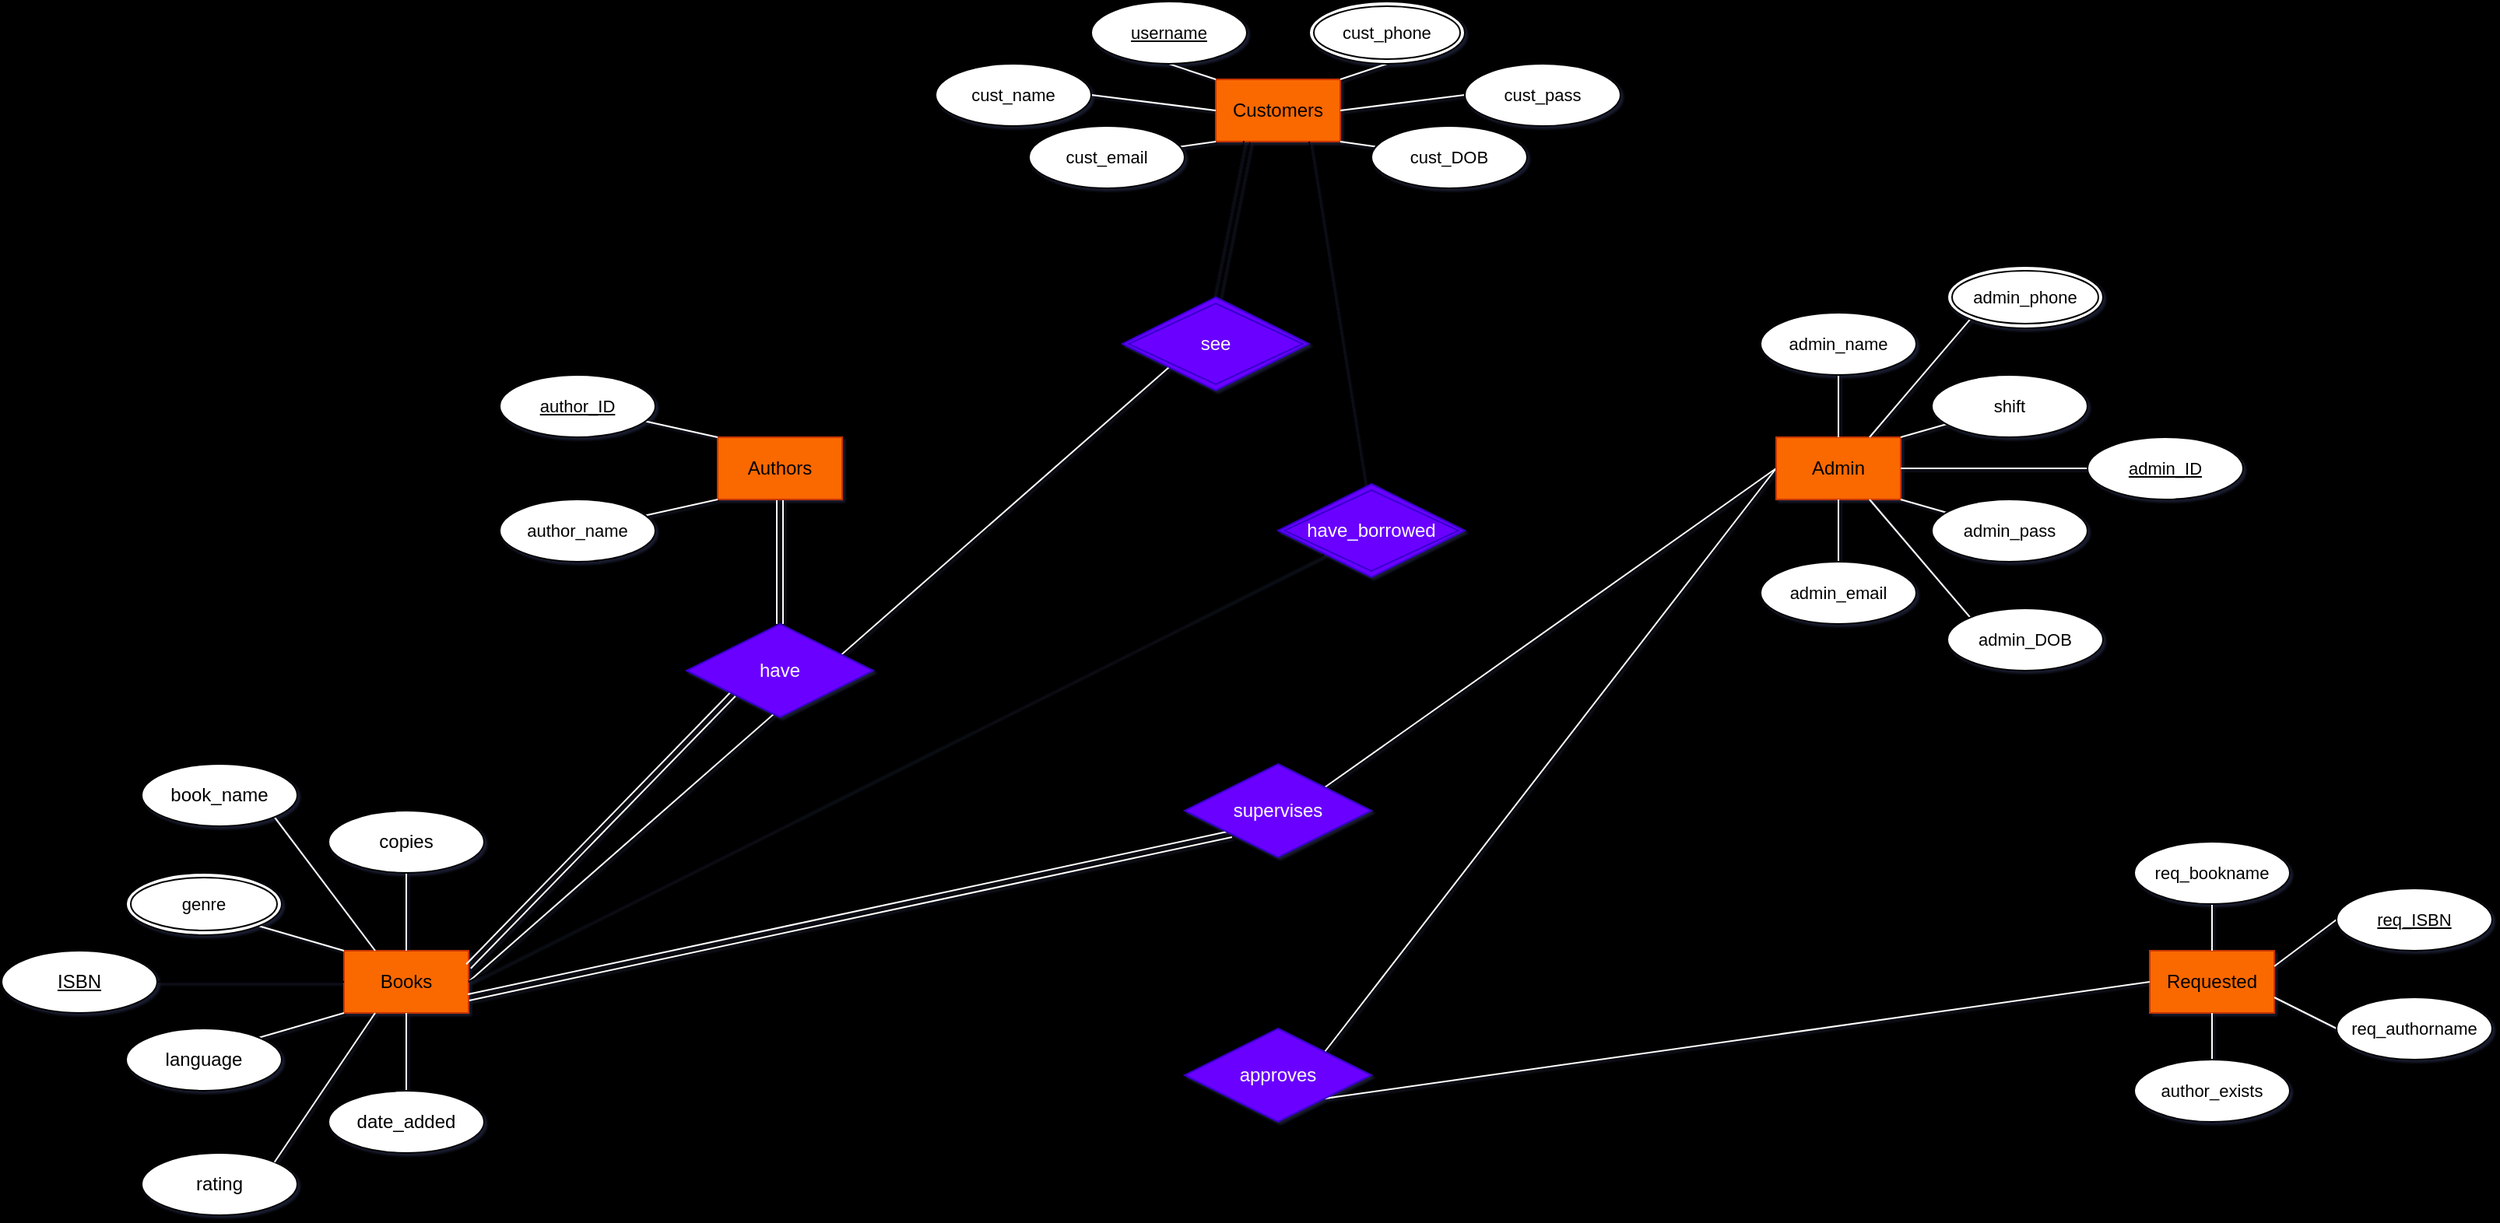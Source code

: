 <mxfile scale="5" border="1">
    <diagram id="hKzVix9h6hRu48XPa4nd" name="Page-1">
        <mxGraphModel dx="725" dy="523" grid="1" gridSize="10" guides="1" tooltips="1" connect="1" arrows="1" fold="1" page="1" pageScale="1" pageWidth="1920" pageHeight="1200" background="#000000" math="0" shadow="1">
            <root>
                <mxCell id="0"/>
                <mxCell id="1" parent="0"/>
                <mxCell id="99" style="edgeStyle=none;html=1;entryX=0;entryY=1;entryDx=0;entryDy=0;endArrow=none;endFill=0;exitX=1;exitY=0.5;exitDx=0;exitDy=0;strokeColor=#FFFFFF;" parent="1" source="2" target="95" edge="1">
                    <mxGeometry relative="1" as="geometry">
                        <mxPoint x="470" y="710" as="sourcePoint"/>
                    </mxGeometry>
                </mxCell>
                <mxCell id="2" value="Books" style="rounded=0;whiteSpace=wrap;html=1;fillColor=#fa6800;fontColor=#000000;strokeColor=#C73500;" parent="1" vertex="1">
                    <mxGeometry x="360" y="690" width="80" height="40" as="geometry"/>
                </mxCell>
                <mxCell id="4" value="Requested" style="rounded=0;whiteSpace=wrap;html=1;fillColor=#fa6800;fontColor=#000000;strokeColor=#C73500;" parent="1" vertex="1">
                    <mxGeometry x="1520" y="690" width="80" height="40" as="geometry"/>
                </mxCell>
                <mxCell id="103" style="edgeStyle=none;shape=link;html=1;entryX=0.5;entryY=0;entryDx=0;entryDy=0;endArrow=none;endFill=0;strokeColor=#FFFFFF;" parent="1" source="5" target="101" edge="1">
                    <mxGeometry relative="1" as="geometry"/>
                </mxCell>
                <mxCell id="5" value="Authors" style="rounded=0;whiteSpace=wrap;html=1;fillColor=#fa6800;fontColor=#000000;strokeColor=#C73500;" parent="1" vertex="1">
                    <mxGeometry x="600" y="360" width="80" height="40" as="geometry"/>
                </mxCell>
                <mxCell id="111" style="edgeStyle=none;html=1;entryX=1;entryY=0;entryDx=0;entryDy=0;endArrow=none;endFill=0;exitX=0;exitY=0.5;exitDx=0;exitDy=0;strokeColor=#FFFFFF;" parent="1" source="6" target="110" edge="1">
                    <mxGeometry relative="1" as="geometry"/>
                </mxCell>
                <mxCell id="114" style="edgeStyle=none;html=1;entryX=1;entryY=0;entryDx=0;entryDy=0;endArrow=none;endFill=0;exitX=0;exitY=0.5;exitDx=0;exitDy=0;strokeColor=#FFFFFF;" parent="1" source="6" target="113" edge="1">
                    <mxGeometry relative="1" as="geometry"/>
                </mxCell>
                <mxCell id="6" value="Admin" style="rounded=0;whiteSpace=wrap;html=1;fillColor=#fa6800;strokeColor=#C73500;fontColor=#000000;" parent="1" vertex="1">
                    <mxGeometry x="1280" y="360" width="80" height="40" as="geometry"/>
                </mxCell>
                <mxCell id="7" value="Customers" style="rounded=0;whiteSpace=wrap;html=1;fillColor=#fa6800;fontColor=#000000;strokeColor=#C73500;" parent="1" vertex="1">
                    <mxGeometry x="920" y="130" width="80" height="40" as="geometry"/>
                </mxCell>
                <mxCell id="16" value="" style="endArrow=none;html=1;entryX=0;entryY=1;entryDx=0;entryDy=0;exitX=1;exitY=0;exitDx=0;exitDy=0;rounded=0;strokeColor=#FFFFFF;" parent="1" source="20" target="2" edge="1">
                    <mxGeometry width="50" height="50" relative="1" as="geometry">
                        <mxPoint x="290" y="770" as="sourcePoint"/>
                        <mxPoint x="340" y="720" as="targetPoint"/>
                    </mxGeometry>
                </mxCell>
                <mxCell id="20" value="language" style="ellipse;whiteSpace=wrap;html=1;align=center;rounded=0;" parent="1" vertex="1">
                    <mxGeometry x="220" y="740" width="100" height="40" as="geometry"/>
                </mxCell>
                <mxCell id="21" value="rating" style="ellipse;whiteSpace=wrap;html=1;align=center;rounded=0;" parent="1" vertex="1">
                    <mxGeometry x="230" y="820" width="100" height="40" as="geometry"/>
                </mxCell>
                <mxCell id="23" value="" style="endArrow=none;html=1;rounded=0;labelBackgroundColor=default;strokeColor=#FFFFFF;fontFamily=Helvetica;fontSize=11;fontColor=default;shape=connector;exitX=1;exitY=0;exitDx=0;exitDy=0;entryX=0.25;entryY=1;entryDx=0;entryDy=0;" parent="1" source="21" target="2" edge="1">
                    <mxGeometry relative="1" as="geometry">
                        <mxPoint x="480" y="780" as="sourcePoint"/>
                        <mxPoint x="400" y="730" as="targetPoint"/>
                    </mxGeometry>
                </mxCell>
                <mxCell id="25" style="edgeStyle=none;shape=connector;rounded=0;html=1;entryX=0.5;entryY=1;entryDx=0;entryDy=0;labelBackgroundColor=default;strokeColor=#FFFFFF;fontFamily=Helvetica;fontSize=11;fontColor=default;endArrow=none;exitX=0.5;exitY=0;exitDx=0;exitDy=0;" parent="1" source="24" target="2" edge="1">
                    <mxGeometry relative="1" as="geometry"/>
                </mxCell>
                <mxCell id="24" value="date_added" style="ellipse;whiteSpace=wrap;html=1;align=center;rounded=0;" parent="1" vertex="1">
                    <mxGeometry x="350" y="780" width="100" height="40" as="geometry"/>
                </mxCell>
                <mxCell id="27" value="" style="edgeStyle=none;shape=connector;rounded=0;html=1;labelBackgroundColor=default;strokeColor=#FFFFFF;fontFamily=Helvetica;fontSize=11;fontColor=default;endArrow=none;exitX=1;exitY=1;exitDx=0;exitDy=0;entryX=0;entryY=0;entryDx=0;entryDy=0;" parent="1" target="2" edge="1" source="71">
                    <mxGeometry relative="1" as="geometry">
                        <mxPoint x="280" y="680" as="sourcePoint"/>
                        <mxPoint x="360" y="700" as="targetPoint"/>
                    </mxGeometry>
                </mxCell>
                <mxCell id="29" style="edgeStyle=none;shape=connector;rounded=0;html=1;entryX=0.25;entryY=0;entryDx=0;entryDy=0;labelBackgroundColor=default;strokeColor=#FFFFFF;fontFamily=Helvetica;fontSize=11;fontColor=default;endArrow=none;exitX=1;exitY=1;exitDx=0;exitDy=0;" parent="1" source="28" target="2" edge="1">
                    <mxGeometry relative="1" as="geometry"/>
                </mxCell>
                <mxCell id="28" value="book_name" style="ellipse;whiteSpace=wrap;html=1;align=center;rounded=0;" parent="1" vertex="1">
                    <mxGeometry x="230" y="570" width="100" height="40" as="geometry"/>
                </mxCell>
                <mxCell id="35" style="edgeStyle=none;shape=connector;rounded=0;html=1;entryX=0.5;entryY=0;entryDx=0;entryDy=0;labelBackgroundColor=default;strokeColor=#FFFFFF;fontFamily=Helvetica;fontSize=11;fontColor=default;endArrow=none;exitX=0.5;exitY=1;exitDx=0;exitDy=0;" parent="1" source="123" target="2" edge="1">
                    <mxGeometry relative="1" as="geometry">
                        <mxPoint x="400" y="640" as="sourcePoint"/>
                    </mxGeometry>
                </mxCell>
                <mxCell id="40" style="edgeStyle=none;shape=connector;rounded=0;html=1;exitX=1;exitY=0.5;exitDx=0;exitDy=0;labelBackgroundColor=default;strokeColor=#FFFFFF;fontFamily=Helvetica;fontSize=11;fontColor=default;endArrow=none;entryX=0;entryY=0.5;entryDx=0;entryDy=0;" parent="1" source="36" target="7" edge="1">
                    <mxGeometry relative="1" as="geometry"/>
                </mxCell>
                <mxCell id="36" value="cust_name" style="ellipse;whiteSpace=wrap;html=1;align=center;fontFamily=Helvetica;fontSize=11;fontColor=default;rounded=0;" parent="1" vertex="1">
                    <mxGeometry x="740" y="120" width="100" height="40" as="geometry"/>
                </mxCell>
                <mxCell id="39" value="" style="edgeStyle=none;shape=connector;rounded=0;html=1;labelBackgroundColor=default;strokeColor=#FFFFFF;fontFamily=Helvetica;fontSize=11;fontColor=default;endArrow=none;exitX=0.474;exitY=0.98;exitDx=0;exitDy=0;exitPerimeter=0;" parent="1" source="37" edge="1">
                    <mxGeometry relative="1" as="geometry">
                        <mxPoint x="910" y="120" as="sourcePoint"/>
                        <mxPoint x="920" y="130" as="targetPoint"/>
                    </mxGeometry>
                </mxCell>
                <mxCell id="37" value="username" style="ellipse;whiteSpace=wrap;html=1;align=center;fontStyle=4;fontFamily=Helvetica;fontSize=11;fontColor=default;rounded=0;" parent="1" vertex="1">
                    <mxGeometry x="840" y="80" width="100" height="40" as="geometry"/>
                </mxCell>
                <mxCell id="41" style="edgeStyle=none;shape=connector;rounded=0;html=1;exitX=0;exitY=0.5;exitDx=0;exitDy=0;entryX=1;entryY=0.5;entryDx=0;entryDy=0;labelBackgroundColor=default;strokeColor=#FFFFFF;fontFamily=Helvetica;fontSize=11;fontColor=default;endArrow=none;" parent="1" source="38" target="7" edge="1">
                    <mxGeometry relative="1" as="geometry"/>
                </mxCell>
                <mxCell id="38" value="cust_pass" style="ellipse;whiteSpace=wrap;html=1;align=center;fontFamily=Helvetica;fontSize=11;fontColor=default;rounded=0;" parent="1" vertex="1">
                    <mxGeometry x="1080" y="120" width="100" height="40" as="geometry"/>
                </mxCell>
                <mxCell id="43" style="edgeStyle=none;shape=connector;rounded=0;html=1;entryX=0;entryY=1;entryDx=0;entryDy=0;labelBackgroundColor=default;strokeColor=#FFFFFF;fontFamily=Helvetica;fontSize=11;fontColor=default;endArrow=none;" parent="1" source="42" target="7" edge="1">
                    <mxGeometry relative="1" as="geometry"/>
                </mxCell>
                <mxCell id="42" value="cust_email" style="ellipse;whiteSpace=wrap;html=1;align=center;fontFamily=Helvetica;fontSize=11;fontColor=default;rounded=0;" parent="1" vertex="1">
                    <mxGeometry x="800" y="160" width="100" height="40" as="geometry"/>
                </mxCell>
                <mxCell id="45" style="edgeStyle=none;shape=connector;rounded=0;html=1;entryX=1;entryY=1;entryDx=0;entryDy=0;labelBackgroundColor=default;strokeColor=#FFFFFF;fontFamily=Helvetica;fontSize=11;fontColor=default;endArrow=none;" parent="1" source="44" target="7" edge="1">
                    <mxGeometry relative="1" as="geometry"/>
                </mxCell>
                <mxCell id="44" value="cust_DOB" style="ellipse;whiteSpace=wrap;html=1;align=center;fontFamily=Helvetica;fontSize=11;fontColor=default;rounded=0;" parent="1" vertex="1">
                    <mxGeometry x="1020" y="160" width="100" height="40" as="geometry"/>
                </mxCell>
                <mxCell id="59" value="" style="edgeStyle=none;shape=connector;rounded=0;html=1;labelBackgroundColor=default;strokeColor=#FFFFFF;fontFamily=Helvetica;fontSize=11;fontColor=default;endArrow=none;" parent="1" source="46" target="6" edge="1">
                    <mxGeometry relative="1" as="geometry"/>
                </mxCell>
                <mxCell id="46" value="admin_name" style="ellipse;whiteSpace=wrap;html=1;align=center;fontFamily=Helvetica;fontSize=11;fontColor=default;rounded=0;" parent="1" vertex="1">
                    <mxGeometry x="1270" y="280" width="100" height="40" as="geometry"/>
                </mxCell>
                <mxCell id="60" style="edgeStyle=none;shape=connector;rounded=0;html=1;entryX=1;entryY=0;entryDx=0;entryDy=0;labelBackgroundColor=default;strokeColor=#FFFFFF;fontFamily=Helvetica;fontSize=11;fontColor=default;endArrow=none;" parent="1" source="47" target="6" edge="1">
                    <mxGeometry relative="1" as="geometry"/>
                </mxCell>
                <mxCell id="47" value="shift" style="ellipse;whiteSpace=wrap;html=1;align=center;fontFamily=Helvetica;fontSize=11;fontColor=default;rounded=0;" parent="1" vertex="1">
                    <mxGeometry x="1380" y="320" width="100" height="40" as="geometry"/>
                </mxCell>
                <mxCell id="64" style="edgeStyle=none;shape=connector;rounded=0;html=1;entryX=1;entryY=1;entryDx=0;entryDy=0;labelBackgroundColor=default;strokeColor=#FFFFFF;fontFamily=Helvetica;fontSize=11;fontColor=default;endArrow=none;" parent="1" source="48" target="6" edge="1">
                    <mxGeometry relative="1" as="geometry"/>
                </mxCell>
                <mxCell id="48" value="admin_pass" style="ellipse;whiteSpace=wrap;html=1;align=center;fontFamily=Helvetica;fontSize=11;fontColor=default;rounded=0;" parent="1" vertex="1">
                    <mxGeometry x="1380" y="400" width="100" height="40" as="geometry"/>
                </mxCell>
                <mxCell id="66" style="edgeStyle=none;shape=connector;rounded=0;html=1;exitX=0.5;exitY=0;exitDx=0;exitDy=0;entryX=0.5;entryY=1;entryDx=0;entryDy=0;labelBackgroundColor=default;strokeColor=#FFFFFF;fontFamily=Helvetica;fontSize=11;fontColor=default;endArrow=none;" parent="1" source="50" target="6" edge="1">
                    <mxGeometry relative="1" as="geometry"/>
                </mxCell>
                <mxCell id="50" value="admin_email" style="ellipse;whiteSpace=wrap;html=1;align=center;fontFamily=Helvetica;fontSize=11;fontColor=default;rounded=0;" parent="1" vertex="1">
                    <mxGeometry x="1270" y="440" width="100" height="40" as="geometry"/>
                </mxCell>
                <mxCell id="52" style="edgeStyle=none;shape=connector;rounded=0;html=1;exitX=0.5;exitY=1;exitDx=0;exitDy=0;entryX=1;entryY=0;entryDx=0;entryDy=0;labelBackgroundColor=default;strokeColor=#FFFFFF;fontFamily=Helvetica;fontSize=11;fontColor=default;endArrow=none;" parent="1" target="7" edge="1">
                    <mxGeometry relative="1" as="geometry">
                        <mxPoint x="1030" y="120" as="sourcePoint"/>
                    </mxGeometry>
                </mxCell>
                <mxCell id="54" value="cust_phone" style="ellipse;shape=doubleEllipse;margin=3;whiteSpace=wrap;html=1;align=center;fontFamily=Helvetica;fontSize=11;fontColor=default;rounded=0;" parent="1" vertex="1">
                    <mxGeometry x="980" y="80" width="100" height="40" as="geometry"/>
                </mxCell>
                <mxCell id="62" style="edgeStyle=none;shape=connector;rounded=0;html=1;exitX=0;exitY=0.5;exitDx=0;exitDy=0;labelBackgroundColor=default;strokeColor=#FFFFFF;fontFamily=Helvetica;fontSize=11;fontColor=default;endArrow=none;" parent="1" source="56" target="6" edge="1">
                    <mxGeometry relative="1" as="geometry"/>
                </mxCell>
                <mxCell id="56" value="admin_ID" style="ellipse;whiteSpace=wrap;html=1;align=center;fontStyle=4;fontFamily=Helvetica;fontSize=11;fontColor=default;rounded=0;" parent="1" vertex="1">
                    <mxGeometry x="1480" y="360" width="100" height="40" as="geometry"/>
                </mxCell>
                <mxCell id="61" style="edgeStyle=none;shape=connector;rounded=0;html=1;exitX=0;exitY=1;exitDx=0;exitDy=0;entryX=0.75;entryY=0;entryDx=0;entryDy=0;labelBackgroundColor=default;strokeColor=#FFFFFF;fontFamily=Helvetica;fontSize=11;fontColor=default;endArrow=none;" parent="1" source="57" target="6" edge="1">
                    <mxGeometry relative="1" as="geometry"/>
                </mxCell>
                <mxCell id="57" value="admin_phone" style="ellipse;shape=doubleEllipse;margin=3;whiteSpace=wrap;html=1;align=center;fontFamily=Helvetica;fontSize=11;fontColor=default;rounded=0;" parent="1" vertex="1">
                    <mxGeometry x="1390" y="250" width="100" height="40" as="geometry"/>
                </mxCell>
                <mxCell id="65" style="edgeStyle=none;shape=connector;rounded=0;html=1;exitX=0;exitY=0;exitDx=0;exitDy=0;entryX=0.75;entryY=1;entryDx=0;entryDy=0;labelBackgroundColor=default;strokeColor=#FFFFFF;fontFamily=Helvetica;fontSize=11;fontColor=default;endArrow=none;" parent="1" source="58" target="6" edge="1">
                    <mxGeometry relative="1" as="geometry"/>
                </mxCell>
                <mxCell id="58" value="admin_DOB" style="ellipse;whiteSpace=wrap;html=1;align=center;fontFamily=Helvetica;fontSize=11;fontColor=default;rounded=0;" parent="1" vertex="1">
                    <mxGeometry x="1390" y="470" width="100" height="40" as="geometry"/>
                </mxCell>
                <mxCell id="70" style="edgeStyle=none;shape=connector;rounded=0;html=1;entryX=0;entryY=0;entryDx=0;entryDy=0;labelBackgroundColor=default;strokeColor=#FFFFFF;fontFamily=Helvetica;fontSize=11;fontColor=default;endArrow=none;" parent="1" source="67" target="5" edge="1">
                    <mxGeometry relative="1" as="geometry"/>
                </mxCell>
                <mxCell id="67" value="author_ID" style="ellipse;whiteSpace=wrap;html=1;align=center;fontStyle=4;fontFamily=Helvetica;fontSize=11;fontColor=default;rounded=0;" parent="1" vertex="1">
                    <mxGeometry x="460" y="320" width="100" height="40" as="geometry"/>
                </mxCell>
                <mxCell id="69" style="edgeStyle=none;shape=connector;rounded=0;html=1;entryX=0;entryY=1;entryDx=0;entryDy=0;labelBackgroundColor=default;strokeColor=#FFFFFF;fontFamily=Helvetica;fontSize=11;fontColor=default;endArrow=none;" parent="1" source="68" target="5" edge="1">
                    <mxGeometry relative="1" as="geometry"/>
                </mxCell>
                <mxCell id="68" value="author_name" style="ellipse;whiteSpace=wrap;html=1;align=center;fontFamily=Helvetica;fontSize=11;fontColor=default;rounded=0;" parent="1" vertex="1">
                    <mxGeometry x="460" y="400" width="100" height="40" as="geometry"/>
                </mxCell>
                <mxCell id="71" value="genre" style="ellipse;shape=doubleEllipse;margin=3;whiteSpace=wrap;html=1;align=center;fontFamily=Helvetica;fontSize=11;fontColor=default;rounded=0;" parent="1" vertex="1">
                    <mxGeometry x="220" y="640" width="100" height="40" as="geometry"/>
                </mxCell>
                <mxCell id="79" style="edgeStyle=none;shape=connector;rounded=0;html=1;entryX=0.5;entryY=1;entryDx=0;entryDy=0;labelBackgroundColor=default;strokeColor=#FFFFFF;fontFamily=Helvetica;fontSize=11;fontColor=default;endArrow=none;exitX=0.5;exitY=0;exitDx=0;exitDy=0;" parent="1" edge="1">
                    <mxGeometry relative="1" as="geometry">
                        <mxPoint x="680" y="1000.0" as="targetPoint"/>
                    </mxGeometry>
                </mxCell>
                <mxCell id="88" style="edgeStyle=none;shape=connector;rounded=0;html=1;exitX=0.5;exitY=1;exitDx=0;exitDy=0;entryX=0.5;entryY=0;entryDx=0;entryDy=0;labelBackgroundColor=default;strokeColor=#FFFFFF;fontFamily=Helvetica;fontSize=11;fontColor=default;endArrow=none;" parent="1" source="83" target="4" edge="1">
                    <mxGeometry relative="1" as="geometry"/>
                </mxCell>
                <mxCell id="83" value="req_bookname" style="ellipse;whiteSpace=wrap;html=1;align=center;fontFamily=Helvetica;fontSize=11;fontColor=default;rounded=0;" parent="1" vertex="1">
                    <mxGeometry x="1510" y="620" width="100" height="40" as="geometry"/>
                </mxCell>
                <mxCell id="89" style="edgeStyle=none;shape=connector;rounded=0;html=1;exitX=0;exitY=0.5;exitDx=0;exitDy=0;entryX=1;entryY=0.25;entryDx=0;entryDy=0;labelBackgroundColor=default;strokeColor=#FFFFFF;fontFamily=Helvetica;fontSize=11;fontColor=default;endArrow=none;" parent="1" target="4" edge="1">
                    <mxGeometry relative="1" as="geometry">
                        <mxPoint x="1640" y="670" as="sourcePoint"/>
                    </mxGeometry>
                </mxCell>
                <mxCell id="90" style="edgeStyle=none;shape=connector;rounded=0;html=1;exitX=0;exitY=0.5;exitDx=0;exitDy=0;entryX=1;entryY=0.75;entryDx=0;entryDy=0;labelBackgroundColor=default;strokeColor=#FFFFFF;fontFamily=Helvetica;fontSize=11;fontColor=default;endArrow=none;" parent="1" target="4" edge="1">
                    <mxGeometry relative="1" as="geometry">
                        <mxPoint x="1640" y="740" as="sourcePoint"/>
                    </mxGeometry>
                </mxCell>
                <mxCell id="91" style="edgeStyle=none;shape=connector;rounded=0;html=1;exitX=0.5;exitY=0;exitDx=0;exitDy=0;entryX=0.5;entryY=1;entryDx=0;entryDy=0;labelBackgroundColor=default;strokeColor=#FFFFFF;fontFamily=Helvetica;fontSize=11;fontColor=default;endArrow=none;" parent="1" source="86" target="4" edge="1">
                    <mxGeometry relative="1" as="geometry"/>
                </mxCell>
                <mxCell id="86" value="author_exists" style="ellipse;whiteSpace=wrap;html=1;align=center;fontFamily=Helvetica;fontSize=11;fontColor=default;rounded=0;" parent="1" vertex="1">
                    <mxGeometry x="1510" y="760" width="100" height="40" as="geometry"/>
                </mxCell>
                <mxCell id="92" value="req_ISBN" style="ellipse;whiteSpace=wrap;html=1;align=center;fontStyle=4;fontFamily=Helvetica;fontSize=11;fontColor=default;rounded=0;" parent="1" vertex="1">
                    <mxGeometry x="1640" y="650" width="100" height="40" as="geometry"/>
                </mxCell>
                <mxCell id="93" value="req_authorname" style="ellipse;whiteSpace=wrap;html=1;align=center;fontFamily=Helvetica;fontSize=11;fontColor=default;rounded=0;" parent="1" vertex="1">
                    <mxGeometry x="1640" y="720" width="100" height="40" as="geometry"/>
                </mxCell>
                <mxCell id="102" style="edgeStyle=none;html=1;exitX=0;exitY=1;exitDx=0;exitDy=0;entryX=1;entryY=0.25;entryDx=0;entryDy=0;endArrow=none;endFill=0;shape=link;strokeColor=#FFFFFF;" parent="1" source="101" target="2" edge="1">
                    <mxGeometry relative="1" as="geometry"/>
                </mxCell>
                <mxCell id="101" value="have" style="shape=rhombus;perimeter=rhombusPerimeter;whiteSpace=wrap;html=1;align=center;fillColor=#6a00ff;fontColor=#ffffff;strokeColor=#3700CC;" parent="1" vertex="1">
                    <mxGeometry x="580" y="480" width="120" height="60" as="geometry"/>
                </mxCell>
                <mxCell id="116" style="edgeStyle=none;html=1;entryX=0.25;entryY=1;entryDx=0;entryDy=0;shape=link;exitX=0.5;exitY=0;exitDx=0;exitDy=0;" parent="1" source="95" target="7" edge="1">
                    <mxGeometry relative="1" as="geometry"/>
                </mxCell>
                <mxCell id="95" value="see" style="shape=rhombus;double=1;perimeter=rhombusPerimeter;whiteSpace=wrap;html=1;align=center;fillColor=#6a00ff;fontColor=#ffffff;strokeColor=#3700CC;" parent="1" vertex="1">
                    <mxGeometry x="860" y="270" width="120" height="60" as="geometry"/>
                </mxCell>
                <mxCell id="112" style="edgeStyle=none;shape=link;html=1;exitX=0;exitY=1;exitDx=0;exitDy=0;endArrow=none;endFill=0;strokeColor=#FFFFFF;entryX=1;entryY=0.75;entryDx=0;entryDy=0;" parent="1" source="110" target="2" edge="1">
                    <mxGeometry relative="1" as="geometry">
                        <mxPoint x="440" y="710" as="targetPoint"/>
                    </mxGeometry>
                </mxCell>
                <mxCell id="110" value="supervises" style="shape=rhombus;perimeter=rhombusPerimeter;whiteSpace=wrap;html=1;align=center;fillColor=#6a00ff;fontColor=#ffffff;strokeColor=#3700CC;" parent="1" vertex="1">
                    <mxGeometry x="900" y="570" width="120" height="60" as="geometry"/>
                </mxCell>
                <mxCell id="115" style="edgeStyle=none;html=1;entryX=0;entryY=0.5;entryDx=0;entryDy=0;endArrow=none;endFill=0;exitX=1;exitY=1;exitDx=0;exitDy=0;strokeColor=#FFFFFF;" parent="1" source="113" target="4" edge="1">
                    <mxGeometry relative="1" as="geometry"/>
                </mxCell>
                <mxCell id="113" value="approves" style="shape=rhombus;perimeter=rhombusPerimeter;whiteSpace=wrap;html=1;align=center;fillColor=#6a00ff;fontColor=#ffffff;strokeColor=#3700CC;" parent="1" vertex="1">
                    <mxGeometry x="900" y="740" width="120" height="60" as="geometry"/>
                </mxCell>
                <mxCell id="118" style="edgeStyle=none;html=1;entryX=0.75;entryY=1;entryDx=0;entryDy=0;endArrow=none;endFill=0;" parent="1" source="117" target="7" edge="1">
                    <mxGeometry relative="1" as="geometry"/>
                </mxCell>
                <mxCell id="119" style="edgeStyle=none;html=1;exitX=0;exitY=1;exitDx=0;exitDy=0;entryX=1;entryY=0.5;entryDx=0;entryDy=0;endArrow=none;endFill=0;" parent="1" source="117" target="2" edge="1">
                    <mxGeometry relative="1" as="geometry"/>
                </mxCell>
                <mxCell id="117" value="have_borrowed" style="shape=rhombus;double=1;perimeter=rhombusPerimeter;whiteSpace=wrap;html=1;align=center;fillColor=#6a00ff;fontColor=#ffffff;strokeColor=#3700CC;" parent="1" vertex="1">
                    <mxGeometry x="960" y="390" width="120" height="60" as="geometry"/>
                </mxCell>
                <mxCell id="121" style="edgeStyle=none;html=1;endArrow=none;endFill=0;" edge="1" parent="1" source="120" target="2">
                    <mxGeometry relative="1" as="geometry"/>
                </mxCell>
                <mxCell id="120" value="ISBN" style="ellipse;whiteSpace=wrap;html=1;align=center;rounded=0;fontStyle=4" vertex="1" parent="1">
                    <mxGeometry x="140" y="690" width="100" height="40" as="geometry"/>
                </mxCell>
                <mxCell id="123" value="copies" style="ellipse;whiteSpace=wrap;html=1;align=center;" vertex="1" parent="1">
                    <mxGeometry x="350" y="600" width="100" height="40" as="geometry"/>
                </mxCell>
            </root>
        </mxGraphModel>
    </diagram>
</mxfile>